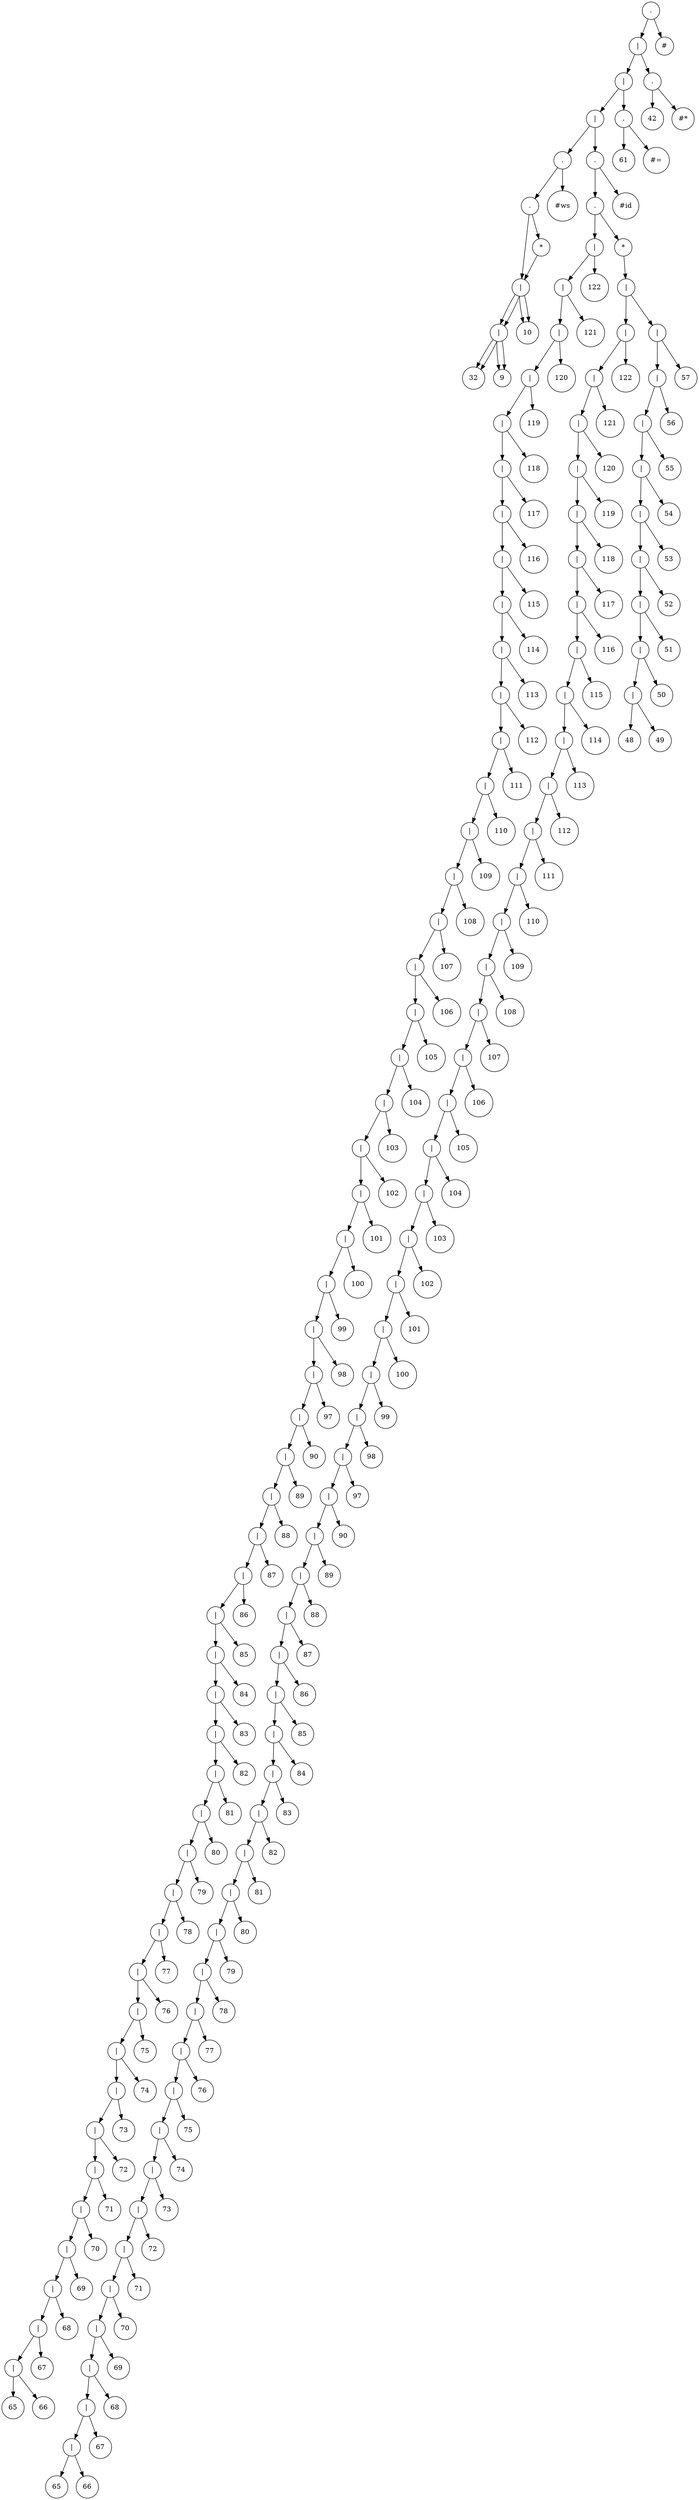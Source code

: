 // resultado
digraph "results/treeDFADirect" {
	graph [rankdir=TB]
	1828634791840 [label="." shape=circle]
	1828634791744 [label="|" shape=circle]
	1828634791552 [label="|" shape=circle]
	1828634791360 [label="|" shape=circle]
	1828634469200 [label="." shape=circle]
	1828634468000 [label="." shape=circle]
	1828634469920 [label="|" shape=circle]
	1828634468192 [label="|" shape=circle]
	1828634468048 [label=32 shape=circle]
	1828634468192 -> 1828634468048
	1828634468528 [label=9 shape=circle]
	1828634468192 -> 1828634468528
	1828634469920 -> 1828634468192
	1828634469872 [label=10 shape=circle]
	1828634469920 -> 1828634469872
	1828634468000 -> 1828634469920
	1828634468240 [label="*" shape=circle]
	1828634469920 [label="|" shape=circle]
	1828634468192 [label="|" shape=circle]
	1828634468048 [label=32 shape=circle]
	1828634468192 -> 1828634468048
	1828634468528 [label=9 shape=circle]
	1828634468192 -> 1828634468528
	1828634469920 -> 1828634468192
	1828634469872 [label=10 shape=circle]
	1828634469920 -> 1828634469872
	1828634468240 -> 1828634469920
	1828634468000 -> 1828634468240
	1828634469200 -> 1828634468000
	1828634469248 [label="#ws" shape=circle]
	1828634469200 -> 1828634469248
	1828634791360 -> 1828634469200
	1828634791312 [label="." shape=circle]
	1828634791216 [label="." shape=circle]
	1828634473856 [label="|" shape=circle]
	1828634473760 [label="|" shape=circle]
	1828634473664 [label="|" shape=circle]
	1828634473568 [label="|" shape=circle]
	1828634473472 [label="|" shape=circle]
	1828634473376 [label="|" shape=circle]
	1828634473280 [label="|" shape=circle]
	1828634473184 [label="|" shape=circle]
	1828634473088 [label="|" shape=circle]
	1828634472992 [label="|" shape=circle]
	1828634472896 [label="|" shape=circle]
	1828634472800 [label="|" shape=circle]
	1828634472704 [label="|" shape=circle]
	1828634472608 [label="|" shape=circle]
	1828634472512 [label="|" shape=circle]
	1828634472416 [label="|" shape=circle]
	1828634472320 [label="|" shape=circle]
	1828634472224 [label="|" shape=circle]
	1828634472128 [label="|" shape=circle]
	1828634472032 [label="|" shape=circle]
	1828634471936 [label="|" shape=circle]
	1828634471840 [label="|" shape=circle]
	1828634471744 [label="|" shape=circle]
	1828634471648 [label="|" shape=circle]
	1828634471552 [label="|" shape=circle]
	1828634471456 [label="|" shape=circle]
	1828634471360 [label="|" shape=circle]
	1828634471264 [label="|" shape=circle]
	1828634471168 [label="|" shape=circle]
	1828634471072 [label="|" shape=circle]
	1828634470976 [label="|" shape=circle]
	1828634470880 [label="|" shape=circle]
	1828634470784 [label="|" shape=circle]
	1828634470688 [label="|" shape=circle]
	1828634470592 [label="|" shape=circle]
	1828634466992 [label="|" shape=circle]
	1828634464928 [label="|" shape=circle]
	1828634465312 [label="|" shape=circle]
	1828634465504 [label="|" shape=circle]
	1828634465792 [label="|" shape=circle]
	1828634466032 [label="|" shape=circle]
	1828634467856 [label="|" shape=circle]
	1828634468144 [label="|" shape=circle]
	1828634467952 [label="|" shape=circle]
	1828634470064 [label="|" shape=circle]
	1828634469968 [label="|" shape=circle]
	1828634469104 [label="|" shape=circle]
	1828634468576 [label="|" shape=circle]
	1828634468912 [label="|" shape=circle]
	1828634469344 [label="|" shape=circle]
	1828634468432 [label="|" shape=circle]
	1828634469056 [label=65 shape=circle]
	1828634468432 -> 1828634469056
	1828634469152 [label=66 shape=circle]
	1828634468432 -> 1828634469152
	1828634469344 -> 1828634468432
	1828634466224 [label=67 shape=circle]
	1828634469344 -> 1828634466224
	1828634468912 -> 1828634469344
	1828634469392 [label=68 shape=circle]
	1828634468912 -> 1828634469392
	1828634468576 -> 1828634468912
	1828634466176 [label=69 shape=circle]
	1828634468576 -> 1828634466176
	1828634469104 -> 1828634468576
	1828634469296 [label=70 shape=circle]
	1828634469104 -> 1828634469296
	1828634469968 -> 1828634469104
	1828634468384 [label=71 shape=circle]
	1828634469968 -> 1828634468384
	1828634470064 -> 1828634469968
	1828634469008 [label=72 shape=circle]
	1828634470064 -> 1828634469008
	1828634467952 -> 1828634470064
	1828634468960 [label=73 shape=circle]
	1828634467952 -> 1828634468960
	1828634468144 -> 1828634467952
	1828634466320 [label=74 shape=circle]
	1828634468144 -> 1828634466320
	1828634467856 -> 1828634468144
	1828634467904 [label=75 shape=circle]
	1828634467856 -> 1828634467904
	1828634466032 -> 1828634467856
	1828634466080 [label=76 shape=circle]
	1828634466032 -> 1828634466080
	1828634465792 -> 1828634466032
	1828634465984 [label=77 shape=circle]
	1828634465792 -> 1828634465984
	1828634465504 -> 1828634465792
	1828634465648 [label=78 shape=circle]
	1828634465504 -> 1828634465648
	1828634465312 -> 1828634465504
	1828634465456 [label=79 shape=circle]
	1828634465312 -> 1828634465456
	1828634464928 -> 1828634465312
	1828634465264 [label=80 shape=circle]
	1828634464928 -> 1828634465264
	1828634466992 -> 1828634464928
	1828634464880 [label=81 shape=circle]
	1828634466992 -> 1828634464880
	1828634470592 -> 1828634466992
	1828634467136 [label=82 shape=circle]
	1828634470592 -> 1828634467136
	1828634470688 -> 1828634470592
	1828634470640 [label=83 shape=circle]
	1828634470688 -> 1828634470640
	1828634470784 -> 1828634470688
	1828634470736 [label=84 shape=circle]
	1828634470784 -> 1828634470736
	1828634470880 -> 1828634470784
	1828634470832 [label=85 shape=circle]
	1828634470880 -> 1828634470832
	1828634470976 -> 1828634470880
	1828634470928 [label=86 shape=circle]
	1828634470976 -> 1828634470928
	1828634471072 -> 1828634470976
	1828634471024 [label=87 shape=circle]
	1828634471072 -> 1828634471024
	1828634471168 -> 1828634471072
	1828634471120 [label=88 shape=circle]
	1828634471168 -> 1828634471120
	1828634471264 -> 1828634471168
	1828634471216 [label=89 shape=circle]
	1828634471264 -> 1828634471216
	1828634471360 -> 1828634471264
	1828634471312 [label=90 shape=circle]
	1828634471360 -> 1828634471312
	1828634471456 -> 1828634471360
	1828634471408 [label=97 shape=circle]
	1828634471456 -> 1828634471408
	1828634471552 -> 1828634471456
	1828634471504 [label=98 shape=circle]
	1828634471552 -> 1828634471504
	1828634471648 -> 1828634471552
	1828634471600 [label=99 shape=circle]
	1828634471648 -> 1828634471600
	1828634471744 -> 1828634471648
	1828634471696 [label=100 shape=circle]
	1828634471744 -> 1828634471696
	1828634471840 -> 1828634471744
	1828634471792 [label=101 shape=circle]
	1828634471840 -> 1828634471792
	1828634471936 -> 1828634471840
	1828634471888 [label=102 shape=circle]
	1828634471936 -> 1828634471888
	1828634472032 -> 1828634471936
	1828634471984 [label=103 shape=circle]
	1828634472032 -> 1828634471984
	1828634472128 -> 1828634472032
	1828634472080 [label=104 shape=circle]
	1828634472128 -> 1828634472080
	1828634472224 -> 1828634472128
	1828634472176 [label=105 shape=circle]
	1828634472224 -> 1828634472176
	1828634472320 -> 1828634472224
	1828634472272 [label=106 shape=circle]
	1828634472320 -> 1828634472272
	1828634472416 -> 1828634472320
	1828634472368 [label=107 shape=circle]
	1828634472416 -> 1828634472368
	1828634472512 -> 1828634472416
	1828634472464 [label=108 shape=circle]
	1828634472512 -> 1828634472464
	1828634472608 -> 1828634472512
	1828634472560 [label=109 shape=circle]
	1828634472608 -> 1828634472560
	1828634472704 -> 1828634472608
	1828634472656 [label=110 shape=circle]
	1828634472704 -> 1828634472656
	1828634472800 -> 1828634472704
	1828634472752 [label=111 shape=circle]
	1828634472800 -> 1828634472752
	1828634472896 -> 1828634472800
	1828634472848 [label=112 shape=circle]
	1828634472896 -> 1828634472848
	1828634472992 -> 1828634472896
	1828634472944 [label=113 shape=circle]
	1828634472992 -> 1828634472944
	1828634473088 -> 1828634472992
	1828634473040 [label=114 shape=circle]
	1828634473088 -> 1828634473040
	1828634473184 -> 1828634473088
	1828634473136 [label=115 shape=circle]
	1828634473184 -> 1828634473136
	1828634473280 -> 1828634473184
	1828634473232 [label=116 shape=circle]
	1828634473280 -> 1828634473232
	1828634473376 -> 1828634473280
	1828634473328 [label=117 shape=circle]
	1828634473376 -> 1828634473328
	1828634473472 -> 1828634473376
	1828634473424 [label=118 shape=circle]
	1828634473472 -> 1828634473424
	1828634473568 -> 1828634473472
	1828634473520 [label=119 shape=circle]
	1828634473568 -> 1828634473520
	1828634473664 -> 1828634473568
	1828634473616 [label=120 shape=circle]
	1828634473664 -> 1828634473616
	1828634473760 -> 1828634473664
	1828634473712 [label=121 shape=circle]
	1828634473760 -> 1828634473712
	1828634473856 -> 1828634473760
	1828634473808 [label=122 shape=circle]
	1828634473856 -> 1828634473808
	1828634791216 -> 1828634473856
	1828634791168 [label="*" shape=circle]
	1828634791120 [label="|" shape=circle]
	1828634790160 [label="|" shape=circle]
	1828634790064 [label="|" shape=circle]
	1828634789968 [label="|" shape=circle]
	1828634789872 [label="|" shape=circle]
	1828634789776 [label="|" shape=circle]
	1828634789680 [label="|" shape=circle]
	1828634789584 [label="|" shape=circle]
	1828634789488 [label="|" shape=circle]
	1828634789392 [label="|" shape=circle]
	1828634789296 [label="|" shape=circle]
	1828634789200 [label="|" shape=circle]
	1828634789104 [label="|" shape=circle]
	1828634789008 [label="|" shape=circle]
	1828634788912 [label="|" shape=circle]
	1828634788816 [label="|" shape=circle]
	1828634788720 [label="|" shape=circle]
	1828634788624 [label="|" shape=circle]
	1828634788528 [label="|" shape=circle]
	1828634788432 [label="|" shape=circle]
	1828634788336 [label="|" shape=circle]
	1828634788240 [label="|" shape=circle]
	1828634788144 [label="|" shape=circle]
	1828634788048 [label="|" shape=circle]
	1828634787952 [label="|" shape=circle]
	1828634476496 [label="|" shape=circle]
	1828634476400 [label="|" shape=circle]
	1828634476304 [label="|" shape=circle]
	1828634476208 [label="|" shape=circle]
	1828634476112 [label="|" shape=circle]
	1828634476016 [label="|" shape=circle]
	1828634475920 [label="|" shape=circle]
	1828634475824 [label="|" shape=circle]
	1828634475728 [label="|" shape=circle]
	1828634475632 [label="|" shape=circle]
	1828634475536 [label="|" shape=circle]
	1828634475440 [label="|" shape=circle]
	1828634475344 [label="|" shape=circle]
	1828634475248 [label="|" shape=circle]
	1828634475152 [label="|" shape=circle]
	1828634475056 [label="|" shape=circle]
	1828634474960 [label="|" shape=circle]
	1828634474864 [label="|" shape=circle]
	1828634474768 [label="|" shape=circle]
	1828634474672 [label="|" shape=circle]
	1828634474576 [label="|" shape=circle]
	1828634474480 [label="|" shape=circle]
	1828634474384 [label="|" shape=circle]
	1828634474288 [label="|" shape=circle]
	1828634474192 [label="|" shape=circle]
	1828634474096 [label="|" shape=circle]
	1828634474000 [label="|" shape=circle]
	1828634473904 [label=65 shape=circle]
	1828634474000 -> 1828634473904
	1828634473952 [label=66 shape=circle]
	1828634474000 -> 1828634473952
	1828634474096 -> 1828634474000
	1828634474048 [label=67 shape=circle]
	1828634474096 -> 1828634474048
	1828634474192 -> 1828634474096
	1828634474144 [label=68 shape=circle]
	1828634474192 -> 1828634474144
	1828634474288 -> 1828634474192
	1828634474240 [label=69 shape=circle]
	1828634474288 -> 1828634474240
	1828634474384 -> 1828634474288
	1828634474336 [label=70 shape=circle]
	1828634474384 -> 1828634474336
	1828634474480 -> 1828634474384
	1828634474432 [label=71 shape=circle]
	1828634474480 -> 1828634474432
	1828634474576 -> 1828634474480
	1828634474528 [label=72 shape=circle]
	1828634474576 -> 1828634474528
	1828634474672 -> 1828634474576
	1828634474624 [label=73 shape=circle]
	1828634474672 -> 1828634474624
	1828634474768 -> 1828634474672
	1828634474720 [label=74 shape=circle]
	1828634474768 -> 1828634474720
	1828634474864 -> 1828634474768
	1828634474816 [label=75 shape=circle]
	1828634474864 -> 1828634474816
	1828634474960 -> 1828634474864
	1828634474912 [label=76 shape=circle]
	1828634474960 -> 1828634474912
	1828634475056 -> 1828634474960
	1828634475008 [label=77 shape=circle]
	1828634475056 -> 1828634475008
	1828634475152 -> 1828634475056
	1828634475104 [label=78 shape=circle]
	1828634475152 -> 1828634475104
	1828634475248 -> 1828634475152
	1828634475200 [label=79 shape=circle]
	1828634475248 -> 1828634475200
	1828634475344 -> 1828634475248
	1828634475296 [label=80 shape=circle]
	1828634475344 -> 1828634475296
	1828634475440 -> 1828634475344
	1828634475392 [label=81 shape=circle]
	1828634475440 -> 1828634475392
	1828634475536 -> 1828634475440
	1828634475488 [label=82 shape=circle]
	1828634475536 -> 1828634475488
	1828634475632 -> 1828634475536
	1828634475584 [label=83 shape=circle]
	1828634475632 -> 1828634475584
	1828634475728 -> 1828634475632
	1828634475680 [label=84 shape=circle]
	1828634475728 -> 1828634475680
	1828634475824 -> 1828634475728
	1828634475776 [label=85 shape=circle]
	1828634475824 -> 1828634475776
	1828634475920 -> 1828634475824
	1828634475872 [label=86 shape=circle]
	1828634475920 -> 1828634475872
	1828634476016 -> 1828634475920
	1828634475968 [label=87 shape=circle]
	1828634476016 -> 1828634475968
	1828634476112 -> 1828634476016
	1828634476064 [label=88 shape=circle]
	1828634476112 -> 1828634476064
	1828634476208 -> 1828634476112
	1828634476160 [label=89 shape=circle]
	1828634476208 -> 1828634476160
	1828634476304 -> 1828634476208
	1828634476256 [label=90 shape=circle]
	1828634476304 -> 1828634476256
	1828634476400 -> 1828634476304
	1828634476352 [label=97 shape=circle]
	1828634476400 -> 1828634476352
	1828634476496 -> 1828634476400
	1828634476448 [label=98 shape=circle]
	1828634476496 -> 1828634476448
	1828634787952 -> 1828634476496
	1828634787904 [label=99 shape=circle]
	1828634787952 -> 1828634787904
	1828634788048 -> 1828634787952
	1828634788000 [label=100 shape=circle]
	1828634788048 -> 1828634788000
	1828634788144 -> 1828634788048
	1828634788096 [label=101 shape=circle]
	1828634788144 -> 1828634788096
	1828634788240 -> 1828634788144
	1828634788192 [label=102 shape=circle]
	1828634788240 -> 1828634788192
	1828634788336 -> 1828634788240
	1828634788288 [label=103 shape=circle]
	1828634788336 -> 1828634788288
	1828634788432 -> 1828634788336
	1828634788384 [label=104 shape=circle]
	1828634788432 -> 1828634788384
	1828634788528 -> 1828634788432
	1828634788480 [label=105 shape=circle]
	1828634788528 -> 1828634788480
	1828634788624 -> 1828634788528
	1828634788576 [label=106 shape=circle]
	1828634788624 -> 1828634788576
	1828634788720 -> 1828634788624
	1828634788672 [label=107 shape=circle]
	1828634788720 -> 1828634788672
	1828634788816 -> 1828634788720
	1828634788768 [label=108 shape=circle]
	1828634788816 -> 1828634788768
	1828634788912 -> 1828634788816
	1828634788864 [label=109 shape=circle]
	1828634788912 -> 1828634788864
	1828634789008 -> 1828634788912
	1828634788960 [label=110 shape=circle]
	1828634789008 -> 1828634788960
	1828634789104 -> 1828634789008
	1828634789056 [label=111 shape=circle]
	1828634789104 -> 1828634789056
	1828634789200 -> 1828634789104
	1828634789152 [label=112 shape=circle]
	1828634789200 -> 1828634789152
	1828634789296 -> 1828634789200
	1828634789248 [label=113 shape=circle]
	1828634789296 -> 1828634789248
	1828634789392 -> 1828634789296
	1828634789344 [label=114 shape=circle]
	1828634789392 -> 1828634789344
	1828634789488 -> 1828634789392
	1828634789440 [label=115 shape=circle]
	1828634789488 -> 1828634789440
	1828634789584 -> 1828634789488
	1828634789536 [label=116 shape=circle]
	1828634789584 -> 1828634789536
	1828634789680 -> 1828634789584
	1828634789632 [label=117 shape=circle]
	1828634789680 -> 1828634789632
	1828634789776 -> 1828634789680
	1828634789728 [label=118 shape=circle]
	1828634789776 -> 1828634789728
	1828634789872 -> 1828634789776
	1828634789824 [label=119 shape=circle]
	1828634789872 -> 1828634789824
	1828634789968 -> 1828634789872
	1828634789920 [label=120 shape=circle]
	1828634789968 -> 1828634789920
	1828634790064 -> 1828634789968
	1828634790016 [label=121 shape=circle]
	1828634790064 -> 1828634790016
	1828634790160 -> 1828634790064
	1828634790112 [label=122 shape=circle]
	1828634790160 -> 1828634790112
	1828634791120 -> 1828634790160
	1828634791072 [label="|" shape=circle]
	1828634790976 [label="|" shape=circle]
	1828634790880 [label="|" shape=circle]
	1828634790784 [label="|" shape=circle]
	1828634790688 [label="|" shape=circle]
	1828634790592 [label="|" shape=circle]
	1828634790496 [label="|" shape=circle]
	1828634790400 [label="|" shape=circle]
	1828634790304 [label="|" shape=circle]
	1828634790208 [label=48 shape=circle]
	1828634790304 -> 1828634790208
	1828634790256 [label=49 shape=circle]
	1828634790304 -> 1828634790256
	1828634790400 -> 1828634790304
	1828634790352 [label=50 shape=circle]
	1828634790400 -> 1828634790352
	1828634790496 -> 1828634790400
	1828634790448 [label=51 shape=circle]
	1828634790496 -> 1828634790448
	1828634790592 -> 1828634790496
	1828634790544 [label=52 shape=circle]
	1828634790592 -> 1828634790544
	1828634790688 -> 1828634790592
	1828634790640 [label=53 shape=circle]
	1828634790688 -> 1828634790640
	1828634790784 -> 1828634790688
	1828634790736 [label=54 shape=circle]
	1828634790784 -> 1828634790736
	1828634790880 -> 1828634790784
	1828634790832 [label=55 shape=circle]
	1828634790880 -> 1828634790832
	1828634790976 -> 1828634790880
	1828634790928 [label=56 shape=circle]
	1828634790976 -> 1828634790928
	1828634791072 -> 1828634790976
	1828634791024 [label=57 shape=circle]
	1828634791072 -> 1828634791024
	1828634791120 -> 1828634791072
	1828634791168 -> 1828634791120
	1828634791216 -> 1828634791168
	1828634791312 -> 1828634791216
	1828634791264 [label="#id" shape=circle]
	1828634791312 -> 1828634791264
	1828634791360 -> 1828634791312
	1828634791552 -> 1828634791360
	1828634791504 [label="." shape=circle]
	1828634791408 [label=61 shape=circle]
	1828634791504 -> 1828634791408
	1828634791456 [label="#=" shape=circle]
	1828634791504 -> 1828634791456
	1828634791552 -> 1828634791504
	1828634791744 -> 1828634791552
	1828634791696 [label="." shape=circle]
	1828634791600 [label=42 shape=circle]
	1828634791696 -> 1828634791600
	1828634791648 [label="#*" shape=circle]
	1828634791696 -> 1828634791648
	1828634791744 -> 1828634791696
	1828634791840 -> 1828634791744
	1828634791792 [label="#" shape=circle]
	1828634791840 -> 1828634791792
}
